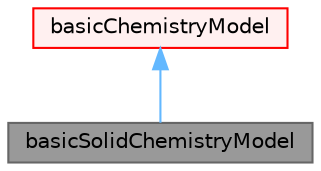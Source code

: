 digraph "basicSolidChemistryModel"
{
 // LATEX_PDF_SIZE
  bgcolor="transparent";
  edge [fontname=Helvetica,fontsize=10,labelfontname=Helvetica,labelfontsize=10];
  node [fontname=Helvetica,fontsize=10,shape=box,height=0.2,width=0.4];
  Node1 [id="Node000001",label="basicSolidChemistryModel",height=0.2,width=0.4,color="gray40", fillcolor="grey60", style="filled", fontcolor="black",tooltip="Chemistry model for solid thermodynamics."];
  Node2 -> Node1 [id="edge1_Node000001_Node000002",dir="back",color="steelblue1",style="solid",tooltip=" "];
  Node2 [id="Node000002",label="basicChemistryModel",height=0.2,width=0.4,color="red", fillcolor="#FFF0F0", style="filled",URL="$classFoam_1_1basicChemistryModel.html",tooltip="Base class for chemistry models."];
}
